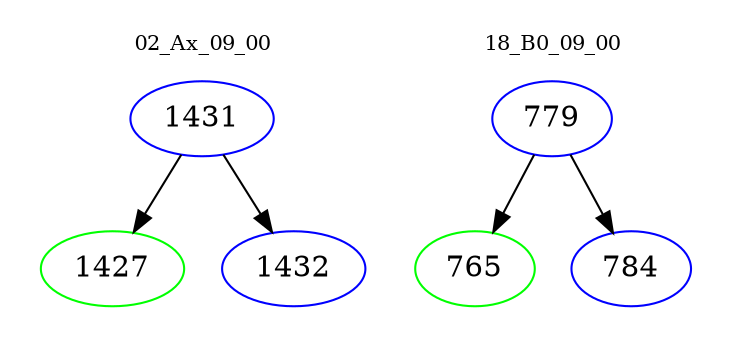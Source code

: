 digraph{
subgraph cluster_0 {
color = white
label = "02_Ax_09_00";
fontsize=10;
T0_1431 [label="1431", color="blue"]
T0_1431 -> T0_1427 [color="black"]
T0_1427 [label="1427", color="green"]
T0_1431 -> T0_1432 [color="black"]
T0_1432 [label="1432", color="blue"]
}
subgraph cluster_1 {
color = white
label = "18_B0_09_00";
fontsize=10;
T1_779 [label="779", color="blue"]
T1_779 -> T1_765 [color="black"]
T1_765 [label="765", color="green"]
T1_779 -> T1_784 [color="black"]
T1_784 [label="784", color="blue"]
}
}
